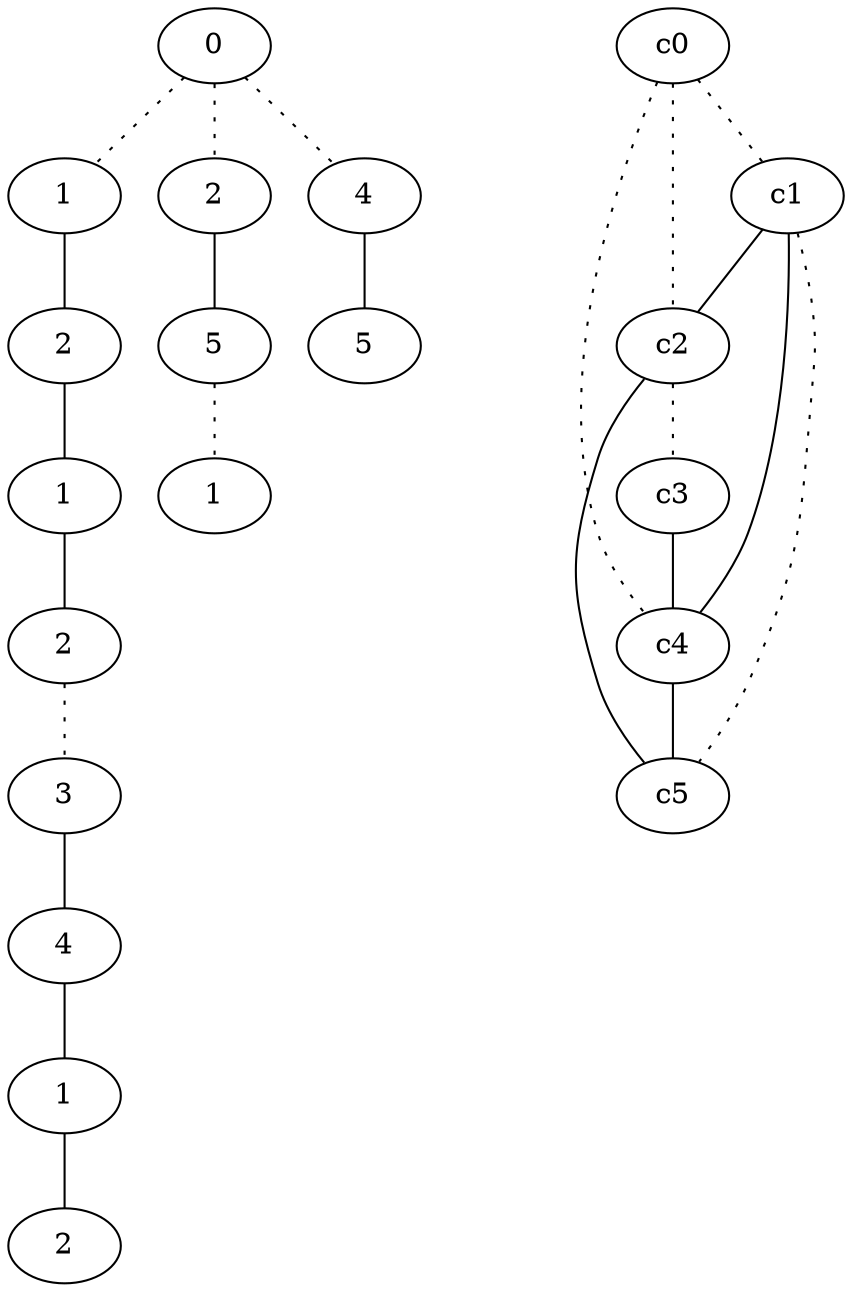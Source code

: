 graph {
a0[label=0];
a1[label=1];
a2[label=2];
a3[label=1];
a4[label=2];
a5[label=3];
a6[label=4];
a7[label=1];
a8[label=2];
a9[label=2];
a10[label=5];
a11[label=1];
a12[label=4];
a13[label=5];
a0 -- a1 [style=dotted];
a0 -- a9 [style=dotted];
a0 -- a12 [style=dotted];
a1 -- a2;
a2 -- a3;
a3 -- a4;
a4 -- a5 [style=dotted];
a5 -- a6;
a6 -- a7;
a7 -- a8;
a9 -- a10;
a10 -- a11 [style=dotted];
a12 -- a13;
c0 -- c1 [style=dotted];
c0 -- c2 [style=dotted];
c0 -- c4 [style=dotted];
c1 -- c2;
c1 -- c4;
c1 -- c5 [style=dotted];
c2 -- c3 [style=dotted];
c2 -- c5;
c3 -- c4;
c4 -- c5;
}
